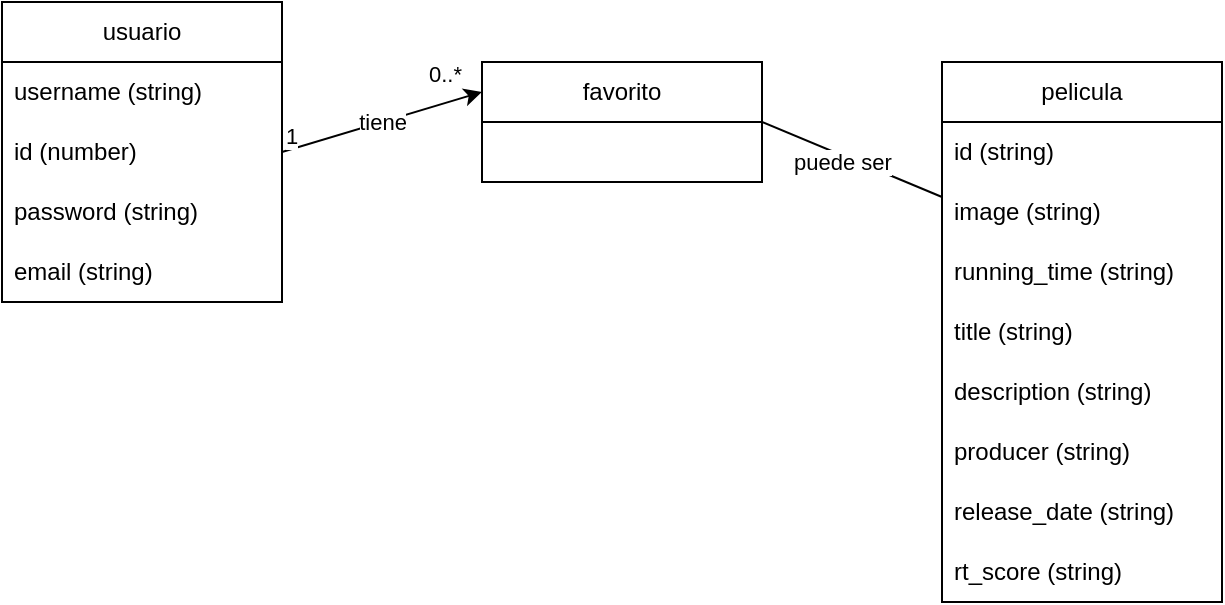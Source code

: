 <mxfile version="22.0.3" type="device">
  <diagram name="Page-1" id="ExP27Y4tb2KFTX5oBOkX">
    <mxGraphModel dx="1036" dy="614" grid="1" gridSize="10" guides="1" tooltips="1" connect="1" arrows="1" fold="1" page="1" pageScale="1" pageWidth="850" pageHeight="1100" math="0" shadow="0">
      <root>
        <mxCell id="0" />
        <mxCell id="1" parent="0" />
        <mxCell id="WiSxmK-lQA2qCG61DgVi-1" value="usuario" style="swimlane;fontStyle=0;childLayout=stackLayout;horizontal=1;startSize=30;horizontalStack=0;resizeParent=1;resizeParentMax=0;resizeLast=0;collapsible=1;marginBottom=0;whiteSpace=wrap;html=1;" parent="1" vertex="1">
          <mxGeometry x="170" y="170" width="140" height="150" as="geometry" />
        </mxCell>
        <mxCell id="WiSxmK-lQA2qCG61DgVi-2" value="username (string)" style="text;strokeColor=none;fillColor=none;align=left;verticalAlign=middle;spacingLeft=4;spacingRight=4;overflow=hidden;points=[[0,0.5],[1,0.5]];portConstraint=eastwest;rotatable=0;whiteSpace=wrap;html=1;" parent="WiSxmK-lQA2qCG61DgVi-1" vertex="1">
          <mxGeometry y="30" width="140" height="30" as="geometry" />
        </mxCell>
        <mxCell id="WiSxmK-lQA2qCG61DgVi-3" value="id (number)" style="text;strokeColor=none;fillColor=none;align=left;verticalAlign=middle;spacingLeft=4;spacingRight=4;overflow=hidden;points=[[0,0.5],[1,0.5]];portConstraint=eastwest;rotatable=0;whiteSpace=wrap;html=1;" parent="WiSxmK-lQA2qCG61DgVi-1" vertex="1">
          <mxGeometry y="60" width="140" height="30" as="geometry" />
        </mxCell>
        <mxCell id="WiSxmK-lQA2qCG61DgVi-19" value="password (string)" style="text;strokeColor=none;fillColor=none;align=left;verticalAlign=middle;spacingLeft=4;spacingRight=4;overflow=hidden;points=[[0,0.5],[1,0.5]];portConstraint=eastwest;rotatable=0;whiteSpace=wrap;html=1;" parent="WiSxmK-lQA2qCG61DgVi-1" vertex="1">
          <mxGeometry y="90" width="140" height="30" as="geometry" />
        </mxCell>
        <mxCell id="WiSxmK-lQA2qCG61DgVi-4" value="email (string)&lt;br&gt;" style="text;strokeColor=none;fillColor=none;align=left;verticalAlign=middle;spacingLeft=4;spacingRight=4;overflow=hidden;points=[[0,0.5],[1,0.5]];portConstraint=eastwest;rotatable=0;whiteSpace=wrap;html=1;" parent="WiSxmK-lQA2qCG61DgVi-1" vertex="1">
          <mxGeometry y="120" width="140" height="30" as="geometry" />
        </mxCell>
        <mxCell id="WiSxmK-lQA2qCG61DgVi-5" value="favorito" style="swimlane;fontStyle=0;childLayout=stackLayout;horizontal=1;startSize=30;horizontalStack=0;resizeParent=1;resizeParentMax=0;resizeLast=0;collapsible=1;marginBottom=0;whiteSpace=wrap;html=1;" parent="1" vertex="1">
          <mxGeometry x="410" y="200" width="140" height="60" as="geometry" />
        </mxCell>
        <mxCell id="WiSxmK-lQA2qCG61DgVi-9" value="pelicula" style="swimlane;fontStyle=0;childLayout=stackLayout;horizontal=1;startSize=30;horizontalStack=0;resizeParent=1;resizeParentMax=0;resizeLast=0;collapsible=1;marginBottom=0;whiteSpace=wrap;html=1;" parent="1" vertex="1">
          <mxGeometry x="640" y="200" width="140" height="270" as="geometry" />
        </mxCell>
        <mxCell id="WiSxmK-lQA2qCG61DgVi-10" value="id (string)" style="text;strokeColor=none;fillColor=none;align=left;verticalAlign=middle;spacingLeft=4;spacingRight=4;overflow=hidden;points=[[0,0.5],[1,0.5]];portConstraint=eastwest;rotatable=0;whiteSpace=wrap;html=1;" parent="WiSxmK-lQA2qCG61DgVi-9" vertex="1">
          <mxGeometry y="30" width="140" height="30" as="geometry" />
        </mxCell>
        <mxCell id="WiSxmK-lQA2qCG61DgVi-11" value="image (string)" style="text;strokeColor=none;fillColor=none;align=left;verticalAlign=middle;spacingLeft=4;spacingRight=4;overflow=hidden;points=[[0,0.5],[1,0.5]];portConstraint=eastwest;rotatable=0;whiteSpace=wrap;html=1;" parent="WiSxmK-lQA2qCG61DgVi-9" vertex="1">
          <mxGeometry y="60" width="140" height="30" as="geometry" />
        </mxCell>
        <mxCell id="WiSxmK-lQA2qCG61DgVi-12" value="running_time (string)" style="text;strokeColor=none;fillColor=none;align=left;verticalAlign=middle;spacingLeft=4;spacingRight=4;overflow=hidden;points=[[0,0.5],[1,0.5]];portConstraint=eastwest;rotatable=0;whiteSpace=wrap;html=1;" parent="WiSxmK-lQA2qCG61DgVi-9" vertex="1">
          <mxGeometry y="90" width="140" height="30" as="geometry" />
        </mxCell>
        <mxCell id="WiSxmK-lQA2qCG61DgVi-21" value="title (string)" style="text;strokeColor=none;fillColor=none;align=left;verticalAlign=middle;spacingLeft=4;spacingRight=4;overflow=hidden;points=[[0,0.5],[1,0.5]];portConstraint=eastwest;rotatable=0;whiteSpace=wrap;html=1;" parent="WiSxmK-lQA2qCG61DgVi-9" vertex="1">
          <mxGeometry y="120" width="140" height="30" as="geometry" />
        </mxCell>
        <mxCell id="WiSxmK-lQA2qCG61DgVi-23" value="description (string)" style="text;strokeColor=none;fillColor=none;align=left;verticalAlign=middle;spacingLeft=4;spacingRight=4;overflow=hidden;points=[[0,0.5],[1,0.5]];portConstraint=eastwest;rotatable=0;whiteSpace=wrap;html=1;" parent="WiSxmK-lQA2qCG61DgVi-9" vertex="1">
          <mxGeometry y="150" width="140" height="30" as="geometry" />
        </mxCell>
        <mxCell id="WiSxmK-lQA2qCG61DgVi-24" value="producer (string)" style="text;strokeColor=none;fillColor=none;align=left;verticalAlign=middle;spacingLeft=4;spacingRight=4;overflow=hidden;points=[[0,0.5],[1,0.5]];portConstraint=eastwest;rotatable=0;whiteSpace=wrap;html=1;" parent="WiSxmK-lQA2qCG61DgVi-9" vertex="1">
          <mxGeometry y="180" width="140" height="30" as="geometry" />
        </mxCell>
        <mxCell id="WiSxmK-lQA2qCG61DgVi-22" value="release_date (string)" style="text;strokeColor=none;fillColor=none;align=left;verticalAlign=middle;spacingLeft=4;spacingRight=4;overflow=hidden;points=[[0,0.5],[1,0.5]];portConstraint=eastwest;rotatable=0;whiteSpace=wrap;html=1;" parent="WiSxmK-lQA2qCG61DgVi-9" vertex="1">
          <mxGeometry y="210" width="140" height="30" as="geometry" />
        </mxCell>
        <mxCell id="WiSxmK-lQA2qCG61DgVi-20" value="rt_score (string)" style="text;strokeColor=none;fillColor=none;align=left;verticalAlign=middle;spacingLeft=4;spacingRight=4;overflow=hidden;points=[[0,0.5],[1,0.5]];portConstraint=eastwest;rotatable=0;whiteSpace=wrap;html=1;" parent="WiSxmK-lQA2qCG61DgVi-9" vertex="1">
          <mxGeometry y="240" width="140" height="30" as="geometry" />
        </mxCell>
        <mxCell id="WiSxmK-lQA2qCG61DgVi-14" value="" style="endArrow=classic;html=1;rounded=0;exitX=1;exitY=0.5;exitDx=0;exitDy=0;entryX=0;entryY=0.25;entryDx=0;entryDy=0;" parent="1" source="WiSxmK-lQA2qCG61DgVi-3" target="WiSxmK-lQA2qCG61DgVi-5" edge="1">
          <mxGeometry relative="1" as="geometry">
            <mxPoint x="320" y="390" as="sourcePoint" />
            <mxPoint x="390" y="215" as="targetPoint" />
          </mxGeometry>
        </mxCell>
        <mxCell id="WiSxmK-lQA2qCG61DgVi-15" value="tiene" style="edgeLabel;resizable=0;html=1;align=center;verticalAlign=middle;" parent="WiSxmK-lQA2qCG61DgVi-14" connectable="0" vertex="1">
          <mxGeometry relative="1" as="geometry" />
        </mxCell>
        <mxCell id="WiSxmK-lQA2qCG61DgVi-16" value="1" style="edgeLabel;resizable=0;html=1;align=left;verticalAlign=bottom;" parent="WiSxmK-lQA2qCG61DgVi-14" connectable="0" vertex="1">
          <mxGeometry x="-1" relative="1" as="geometry" />
        </mxCell>
        <mxCell id="WiSxmK-lQA2qCG61DgVi-17" value="0..*" style="edgeLabel;resizable=0;html=1;align=right;verticalAlign=bottom;" parent="WiSxmK-lQA2qCG61DgVi-14" connectable="0" vertex="1">
          <mxGeometry x="1" relative="1" as="geometry">
            <mxPoint x="-10" as="offset" />
          </mxGeometry>
        </mxCell>
        <mxCell id="WiSxmK-lQA2qCG61DgVi-18" value="" style="endArrow=none;html=1;rounded=0;exitX=1;exitY=0.5;exitDx=0;exitDy=0;entryX=0;entryY=0.25;entryDx=0;entryDy=0;" parent="1" source="WiSxmK-lQA2qCG61DgVi-5" target="WiSxmK-lQA2qCG61DgVi-9" edge="1">
          <mxGeometry width="50" height="50" relative="1" as="geometry">
            <mxPoint x="580" y="340" as="sourcePoint" />
            <mxPoint x="630" y="290" as="targetPoint" />
          </mxGeometry>
        </mxCell>
        <mxCell id="WiSxmK-lQA2qCG61DgVi-26" value="puede ser&lt;br&gt;" style="edgeLabel;html=1;align=center;verticalAlign=middle;resizable=0;points=[];" parent="WiSxmK-lQA2qCG61DgVi-18" vertex="1" connectable="0">
          <mxGeometry x="0.061" y="8" relative="1" as="geometry">
            <mxPoint x="-11" y="7" as="offset" />
          </mxGeometry>
        </mxCell>
      </root>
    </mxGraphModel>
  </diagram>
</mxfile>
